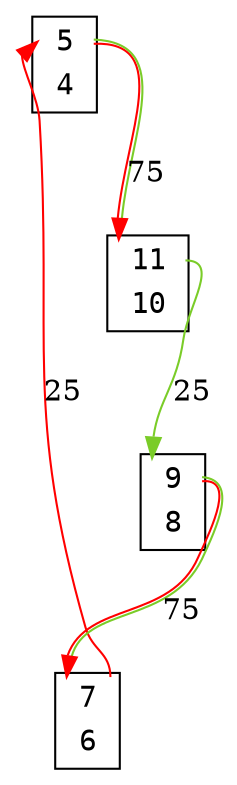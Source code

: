 digraph my_graph {
node[fontname=<Courier>,shape=<plaintext>]
vertex_0x7febb631fdc0_0x7febb631fe50[label=<<TABLE bgcolor = "white">
<TR><TD BORDER = "0" PORT = "port_0x7febb631fdc0_in"></TD><TD BORDER = "0" PORT = "port_">5</TD><TD BORDER = "0" PORT = "port_0x7febb631fdc0_out"></TD></TR>
<TR><TD BORDER = "0" PORT = "port_0x7febb631fe50_out"></TD><TD BORDER = "0" PORT = "port_">4</TD><TD BORDER = "0" PORT = "port_0x7febb631fe50_in"></TD></TR>
</TABLE>>,style=<filled>,color=<black>,fillcolor=<white>]
vertex_0x7febb63a7430_0x7febb63a7760[label=<<TABLE bgcolor = "white">
<TR><TD BORDER = "0" PORT = "port_0x7febb63a7430_in"></TD><TD BORDER = "0" PORT = "port_">7</TD><TD BORDER = "0" PORT = "port_0x7febb63a7430_out"></TD></TR>
<TR><TD BORDER = "0" PORT = "port_0x7febb63a7760_out"></TD><TD BORDER = "0" PORT = "port_">6</TD><TD BORDER = "0" PORT = "port_0x7febb63a7760_in"></TD></TR>
</TABLE>>,style=<filled>,color=<black>,fillcolor=<white>]
vertex_0x7febb5410280_0x7febb63a7160[label=<<TABLE bgcolor = "white">
<TR><TD BORDER = "0" PORT = "port_0x7febb5410280_in"></TD><TD BORDER = "0" PORT = "port_">9</TD><TD BORDER = "0" PORT = "port_0x7febb5410280_out"></TD></TR>
<TR><TD BORDER = "0" PORT = "port_0x7febb63a7160_out"></TD><TD BORDER = "0" PORT = "port_">8</TD><TD BORDER = "0" PORT = "port_0x7febb63a7160_in"></TD></TR>
</TABLE>>,style=<filled>,color=<black>,fillcolor=<white>]
vertex_0x7febb5816370_0x7febb63a75e0[label=<<TABLE bgcolor = "white">
<TR><TD BORDER = "0" PORT = "port_0x7febb63a75e0_in"></TD><TD BORDER = "0" PORT = "port_">11</TD><TD BORDER = "0" PORT = "port_0x7febb63a75e0_out"></TD></TR>
<TR><TD BORDER = "0" PORT = "port_0x7febb5816370_out"></TD><TD BORDER = "0" PORT = "port_">10</TD><TD BORDER = "0" PORT = "port_0x7febb5816370_in"></TD></TR>
</TABLE>>,style=<filled>,color=<black>,fillcolor=<white>]
vertex_0x7febb63a7430_0x7febb63a7760:port_0x7febb63a7430_out->vertex_0x7febb631fdc0_0x7febb631fe50:port_0x7febb631fdc0_in[label="25",len=<0>,K=<0>,color=<0 1 1>]
vertex_0x7febb5410280_0x7febb63a7160:port_0x7febb5410280_out->vertex_0x7febb63a7430_0x7febb63a7760:port_0x7febb63a7430_in[label="75",len=<0>,K=<0>,color=<0 1 1:0.250 0.800 0.800>]
vertex_0x7febb5816370_0x7febb63a75e0:port_0x7febb63a75e0_out->vertex_0x7febb5410280_0x7febb63a7160:port_0x7febb5410280_in[label="25",len=<0>,K=<0>,color=<0.250 0.800 0.800>]
vertex_0x7febb631fdc0_0x7febb631fe50:port_0x7febb631fdc0_out->vertex_0x7febb5816370_0x7febb63a75e0:port_0x7febb63a75e0_in[label="75",len=<0>,K=<0>,color=<0 1 1:0.250 0.800 0.800>]
}

